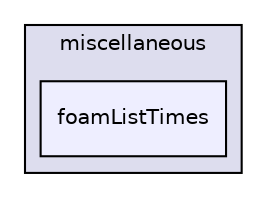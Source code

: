 digraph "applications/utilities/miscellaneous/foamListTimes" {
  bgcolor=transparent;
  compound=true
  node [ fontsize="10", fontname="Helvetica"];
  edge [ labelfontsize="10", labelfontname="Helvetica"];
  subgraph clusterdir_3210494cbdf79b7f44b411965daadab0 {
    graph [ bgcolor="#ddddee", pencolor="black", label="miscellaneous" fontname="Helvetica", fontsize="10", URL="dir_3210494cbdf79b7f44b411965daadab0.html"]
  dir_26cb98393718a0b1c9c8e2a5f7920694 [shape=box, label="foamListTimes", style="filled", fillcolor="#eeeeff", pencolor="black", URL="dir_26cb98393718a0b1c9c8e2a5f7920694.html"];
  }
}
